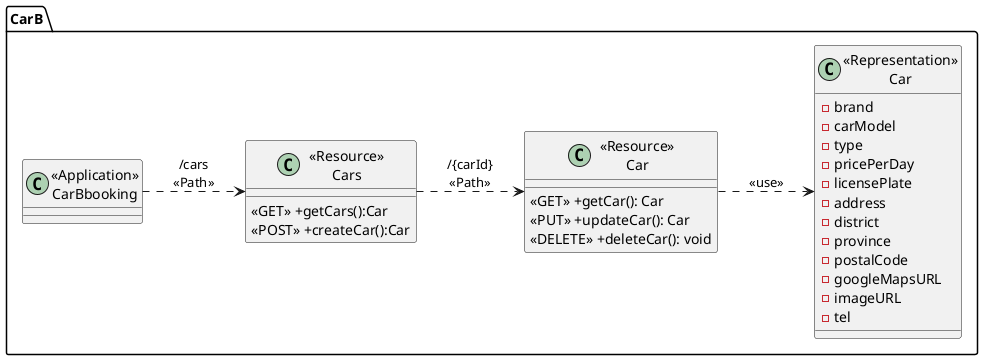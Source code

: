 @startuml
left to right direction
package "CarB"{
    class "<<Application>>\nCarBbooking" as CarBbooking{}

    class "<<Resource>>\nCars" as ResourceCars{
        <<GET>> +getCars():Car
        <<POST>> +createCar():Car
    }

    class "<<Resource>>\nCar" as ResourceCar {
        <<GET>> +getCar(): Car
        <<PUT>> +updateCar(): Car
        <<DELETE>> +deleteCar(): void
    }

    class "<<Representation>>\nCar" as RepresentationCar {
        -brand
        -carModel
        -type
        -pricePerDay
        -licensePlate
        -address
        -district
        -province
        -postalCode
        -googleMapsURL
        -imageURL
        -tel
    }

}

CarBbooking ..> ResourceCars:"/cars\n<<Path>>"
ResourceCars ..> ResourceCar: "/{carId}\n<<Path>>"
ResourceCar ..> RepresentationCar: "<<use>>"

@enduml